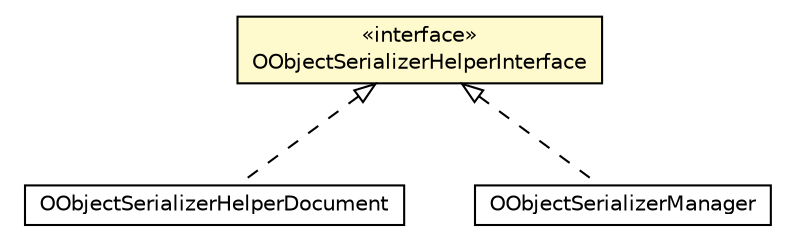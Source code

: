 #!/usr/local/bin/dot
#
# Class diagram 
# Generated by UMLGraph version R5_6-24-gf6e263 (http://www.umlgraph.org/)
#

digraph G {
	edge [fontname="Helvetica",fontsize=10,labelfontname="Helvetica",labelfontsize=10];
	node [fontname="Helvetica",fontsize=10,shape=plaintext];
	nodesep=0.25;
	ranksep=0.5;
	// com.orientechnologies.orient.core.serialization.serializer.object.OObjectSerializerHelperDocument
	c2675379 [label=<<table title="com.orientechnologies.orient.core.serialization.serializer.object.OObjectSerializerHelperDocument" border="0" cellborder="1" cellspacing="0" cellpadding="2" port="p" href="./OObjectSerializerHelperDocument.html">
		<tr><td><table border="0" cellspacing="0" cellpadding="1">
<tr><td align="center" balign="center"> OObjectSerializerHelperDocument </td></tr>
		</table></td></tr>
		</table>>, URL="./OObjectSerializerHelperDocument.html", fontname="Helvetica", fontcolor="black", fontsize=10.0];
	// com.orientechnologies.orient.core.serialization.serializer.object.OObjectSerializerHelperInterface
	c2675380 [label=<<table title="com.orientechnologies.orient.core.serialization.serializer.object.OObjectSerializerHelperInterface" border="0" cellborder="1" cellspacing="0" cellpadding="2" port="p" bgcolor="lemonChiffon" href="./OObjectSerializerHelperInterface.html">
		<tr><td><table border="0" cellspacing="0" cellpadding="1">
<tr><td align="center" balign="center"> &#171;interface&#187; </td></tr>
<tr><td align="center" balign="center"> OObjectSerializerHelperInterface </td></tr>
		</table></td></tr>
		</table>>, URL="./OObjectSerializerHelperInterface.html", fontname="Helvetica", fontcolor="black", fontsize=10.0];
	// com.orientechnologies.orient.object.serialization.OObjectSerializerManager
	c2675874 [label=<<table title="com.orientechnologies.orient.object.serialization.OObjectSerializerManager" border="0" cellborder="1" cellspacing="0" cellpadding="2" port="p" href="../../../../object/serialization/OObjectSerializerManager.html">
		<tr><td><table border="0" cellspacing="0" cellpadding="1">
<tr><td align="center" balign="center"> OObjectSerializerManager </td></tr>
		</table></td></tr>
		</table>>, URL="../../../../object/serialization/OObjectSerializerManager.html", fontname="Helvetica", fontcolor="black", fontsize=10.0];
	//com.orientechnologies.orient.core.serialization.serializer.object.OObjectSerializerHelperDocument implements com.orientechnologies.orient.core.serialization.serializer.object.OObjectSerializerHelperInterface
	c2675380:p -> c2675379:p [dir=back,arrowtail=empty,style=dashed];
	//com.orientechnologies.orient.object.serialization.OObjectSerializerManager implements com.orientechnologies.orient.core.serialization.serializer.object.OObjectSerializerHelperInterface
	c2675380:p -> c2675874:p [dir=back,arrowtail=empty,style=dashed];
}

